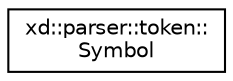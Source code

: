 digraph "Graphical Class Hierarchy"
{
  edge [fontname="Helvetica",fontsize="10",labelfontname="Helvetica",labelfontsize="10"];
  node [fontname="Helvetica",fontsize="10",shape=record];
  rankdir="LR";
  Node0 [label="xd::parser::token::\lSymbol",height=0.2,width=0.4,color="black", fillcolor="white", style="filled",URL="$classxd_1_1parser_1_1token_1_1_symbol.html"];
}
